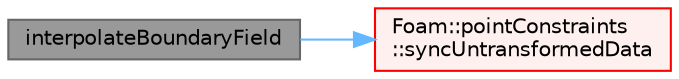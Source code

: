 digraph "interpolateBoundaryField"
{
 // LATEX_PDF_SIZE
  bgcolor="transparent";
  edge [fontname=Helvetica,fontsize=10,labelfontname=Helvetica,labelfontsize=10];
  node [fontname=Helvetica,fontsize=10,shape=box,height=0.2,width=0.4];
  rankdir="LR";
  Node1 [id="Node000001",label="interpolateBoundaryField",height=0.2,width=0.4,color="gray40", fillcolor="grey60", style="filled", fontcolor="black",tooltip=" "];
  Node1 -> Node2 [id="edge1_Node000001_Node000002",color="steelblue1",style="solid",tooltip=" "];
  Node2 [id="Node000002",label="Foam::pointConstraints\l::syncUntransformedData",height=0.2,width=0.4,color="red", fillcolor="#FFF0F0", style="filled",URL="$classFoam_1_1pointConstraints.html#a60a2f4543c7dc5c768bd06768d7004c6",tooltip=" "];
}
